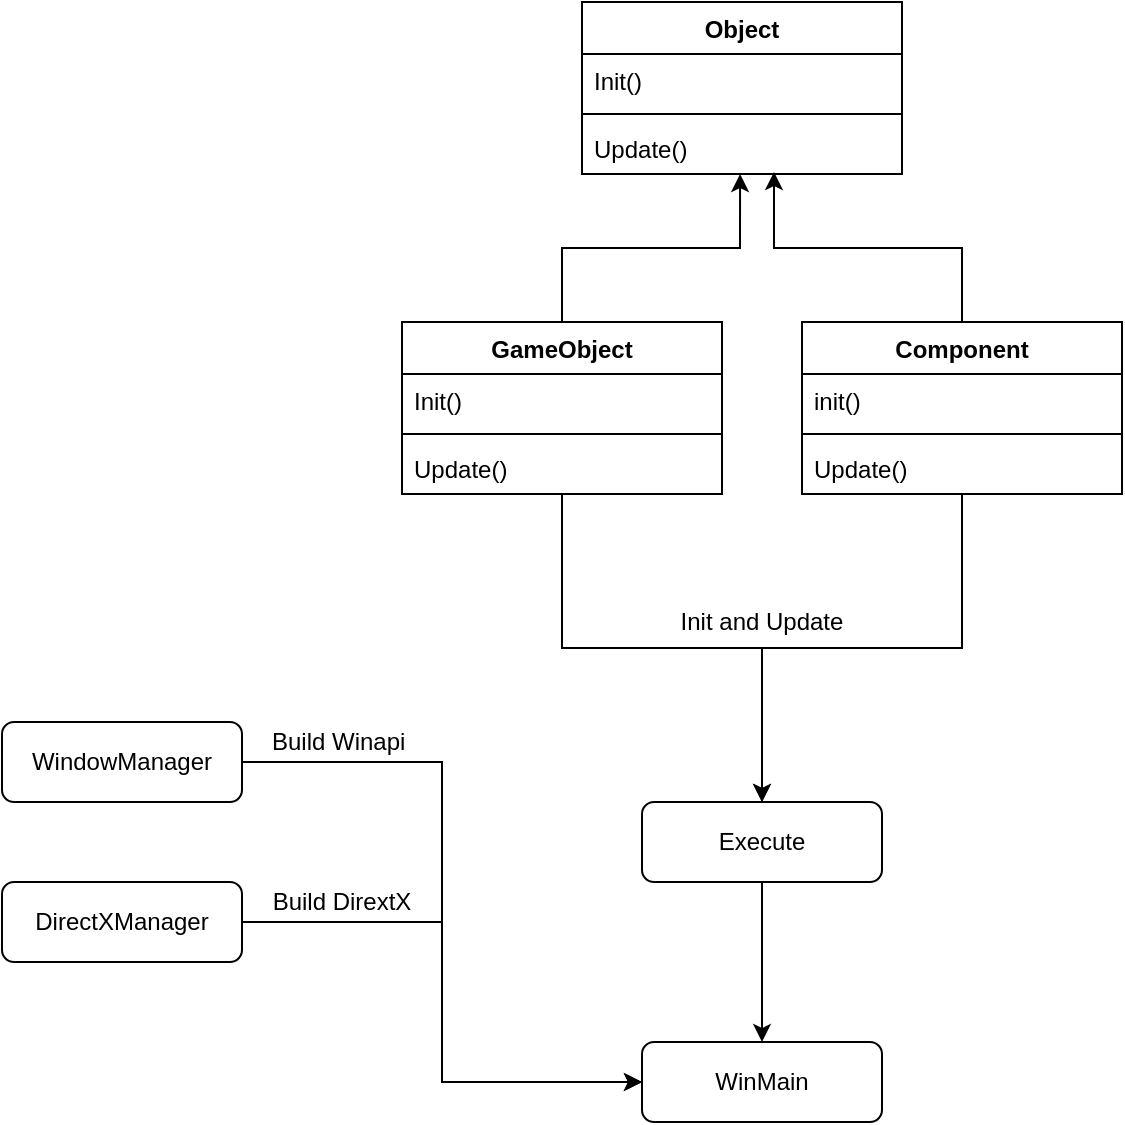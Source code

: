 <mxfile version="13.5.8" type="device"><diagram id="m5tOPZzSDpqci-xc9IRO" name="Page-1"><mxGraphModel dx="1422" dy="832" grid="1" gridSize="10" guides="1" tooltips="1" connect="1" arrows="1" fold="1" page="1" pageScale="1" pageWidth="827" pageHeight="1169" math="0" shadow="0"><root><mxCell id="0"/><mxCell id="1" parent="0"/><mxCell id="0meDaZpUsIg33q1g_got-7" style="edgeStyle=orthogonalEdgeStyle;rounded=0;orthogonalLoop=1;jettySize=auto;html=1;entryX=0;entryY=0.5;entryDx=0;entryDy=0;" parent="1" source="0meDaZpUsIg33q1g_got-3" target="0meDaZpUsIg33q1g_got-27" edge="1"><mxGeometry relative="1" as="geometry"/></mxCell><mxCell id="0meDaZpUsIg33q1g_got-3" value="DirectXManager" style="rounded=1;whiteSpace=wrap;html=1;" parent="1" vertex="1"><mxGeometry x="40" y="600" width="120" height="40" as="geometry"/></mxCell><mxCell id="0meDaZpUsIg33q1g_got-6" style="edgeStyle=orthogonalEdgeStyle;rounded=0;orthogonalLoop=1;jettySize=auto;html=1;entryX=0;entryY=0.5;entryDx=0;entryDy=0;" parent="1" source="0meDaZpUsIg33q1g_got-4" target="0meDaZpUsIg33q1g_got-27" edge="1"><mxGeometry relative="1" as="geometry"><mxPoint x="300" y="600" as="targetPoint"/></mxGeometry></mxCell><mxCell id="0meDaZpUsIg33q1g_got-4" value="WindowManager" style="rounded=1;whiteSpace=wrap;html=1;" parent="1" vertex="1"><mxGeometry x="40" y="520" width="120" height="40" as="geometry"/></mxCell><mxCell id="0meDaZpUsIg33q1g_got-28" value="" style="edgeStyle=orthogonalEdgeStyle;rounded=0;orthogonalLoop=1;jettySize=auto;html=1;" parent="1" source="0meDaZpUsIg33q1g_got-5" target="0meDaZpUsIg33q1g_got-27" edge="1"><mxGeometry relative="1" as="geometry"/></mxCell><mxCell id="0meDaZpUsIg33q1g_got-5" value="Execute" style="rounded=1;whiteSpace=wrap;html=1;" parent="1" vertex="1"><mxGeometry x="360" y="560" width="120" height="40" as="geometry"/></mxCell><mxCell id="0meDaZpUsIg33q1g_got-8" value="Build Winapi&amp;nbsp;" style="text;html=1;strokeColor=none;fillColor=none;align=center;verticalAlign=middle;whiteSpace=wrap;rounded=0;" parent="1" vertex="1"><mxGeometry x="160" y="520" width="100" height="20" as="geometry"/></mxCell><mxCell id="0meDaZpUsIg33q1g_got-9" value="Build DirextX" style="text;html=1;strokeColor=none;fillColor=none;align=center;verticalAlign=middle;whiteSpace=wrap;rounded=0;" parent="1" vertex="1"><mxGeometry x="170" y="600" width="80" height="20" as="geometry"/></mxCell><mxCell id="0meDaZpUsIg33q1g_got-10" value="Object" style="swimlane;fontStyle=1;align=center;verticalAlign=top;childLayout=stackLayout;horizontal=1;startSize=26;horizontalStack=0;resizeParent=1;resizeParentMax=0;resizeLast=0;collapsible=1;marginBottom=0;" parent="1" vertex="1"><mxGeometry x="330" y="160" width="160" height="86" as="geometry"/></mxCell><mxCell id="0meDaZpUsIg33q1g_got-11" value="Init()" style="text;strokeColor=none;fillColor=none;align=left;verticalAlign=top;spacingLeft=4;spacingRight=4;overflow=hidden;rotatable=0;points=[[0,0.5],[1,0.5]];portConstraint=eastwest;" parent="0meDaZpUsIg33q1g_got-10" vertex="1"><mxGeometry y="26" width="160" height="26" as="geometry"/></mxCell><mxCell id="0meDaZpUsIg33q1g_got-12" value="" style="line;strokeWidth=1;fillColor=none;align=left;verticalAlign=middle;spacingTop=-1;spacingLeft=3;spacingRight=3;rotatable=0;labelPosition=right;points=[];portConstraint=eastwest;" parent="0meDaZpUsIg33q1g_got-10" vertex="1"><mxGeometry y="52" width="160" height="8" as="geometry"/></mxCell><mxCell id="0meDaZpUsIg33q1g_got-13" value="Update()" style="text;strokeColor=none;fillColor=none;align=left;verticalAlign=top;spacingLeft=4;spacingRight=4;overflow=hidden;rotatable=0;points=[[0,0.5],[1,0.5]];portConstraint=eastwest;" parent="0meDaZpUsIg33q1g_got-10" vertex="1"><mxGeometry y="60" width="160" height="26" as="geometry"/></mxCell><mxCell id="0meDaZpUsIg33q1g_got-22" style="edgeStyle=orthogonalEdgeStyle;rounded=0;orthogonalLoop=1;jettySize=auto;html=1;entryX=0.494;entryY=1;entryDx=0;entryDy=0;entryPerimeter=0;" parent="1" source="0meDaZpUsIg33q1g_got-18" target="0meDaZpUsIg33q1g_got-13" edge="1"><mxGeometry relative="1" as="geometry"/></mxCell><mxCell id="0meDaZpUsIg33q1g_got-24" style="edgeStyle=orthogonalEdgeStyle;rounded=0;orthogonalLoop=1;jettySize=auto;html=1;" parent="1" source="0meDaZpUsIg33q1g_got-18" target="0meDaZpUsIg33q1g_got-5" edge="1"><mxGeometry relative="1" as="geometry"/></mxCell><mxCell id="0meDaZpUsIg33q1g_got-18" value="GameObject" style="swimlane;fontStyle=1;align=center;verticalAlign=top;childLayout=stackLayout;horizontal=1;startSize=26;horizontalStack=0;resizeParent=1;resizeParentMax=0;resizeLast=0;collapsible=1;marginBottom=0;" parent="1" vertex="1"><mxGeometry x="240" y="320" width="160" height="86" as="geometry"/></mxCell><mxCell id="0meDaZpUsIg33q1g_got-19" value="Init()" style="text;strokeColor=none;fillColor=none;align=left;verticalAlign=top;spacingLeft=4;spacingRight=4;overflow=hidden;rotatable=0;points=[[0,0.5],[1,0.5]];portConstraint=eastwest;" parent="0meDaZpUsIg33q1g_got-18" vertex="1"><mxGeometry y="26" width="160" height="26" as="geometry"/></mxCell><mxCell id="0meDaZpUsIg33q1g_got-20" value="" style="line;strokeWidth=1;fillColor=none;align=left;verticalAlign=middle;spacingTop=-1;spacingLeft=3;spacingRight=3;rotatable=0;labelPosition=right;points=[];portConstraint=eastwest;" parent="0meDaZpUsIg33q1g_got-18" vertex="1"><mxGeometry y="52" width="160" height="8" as="geometry"/></mxCell><mxCell id="0meDaZpUsIg33q1g_got-21" value="Update()" style="text;strokeColor=none;fillColor=none;align=left;verticalAlign=top;spacingLeft=4;spacingRight=4;overflow=hidden;rotatable=0;points=[[0,0.5],[1,0.5]];portConstraint=eastwest;" parent="0meDaZpUsIg33q1g_got-18" vertex="1"><mxGeometry y="60" width="160" height="26" as="geometry"/></mxCell><mxCell id="0meDaZpUsIg33q1g_got-23" style="edgeStyle=orthogonalEdgeStyle;rounded=0;orthogonalLoop=1;jettySize=auto;html=1;entryX=0.6;entryY=0.962;entryDx=0;entryDy=0;entryPerimeter=0;" parent="1" source="0meDaZpUsIg33q1g_got-14" target="0meDaZpUsIg33q1g_got-13" edge="1"><mxGeometry relative="1" as="geometry"/></mxCell><mxCell id="0meDaZpUsIg33q1g_got-25" style="edgeStyle=orthogonalEdgeStyle;rounded=0;orthogonalLoop=1;jettySize=auto;html=1;" parent="1" source="0meDaZpUsIg33q1g_got-14" target="0meDaZpUsIg33q1g_got-5" edge="1"><mxGeometry relative="1" as="geometry"/></mxCell><mxCell id="0meDaZpUsIg33q1g_got-14" value="Component" style="swimlane;fontStyle=1;align=center;verticalAlign=top;childLayout=stackLayout;horizontal=1;startSize=26;horizontalStack=0;resizeParent=1;resizeParentMax=0;resizeLast=0;collapsible=1;marginBottom=0;" parent="1" vertex="1"><mxGeometry x="440" y="320" width="160" height="86" as="geometry"/></mxCell><mxCell id="0meDaZpUsIg33q1g_got-15" value="init()" style="text;strokeColor=none;fillColor=none;align=left;verticalAlign=top;spacingLeft=4;spacingRight=4;overflow=hidden;rotatable=0;points=[[0,0.5],[1,0.5]];portConstraint=eastwest;" parent="0meDaZpUsIg33q1g_got-14" vertex="1"><mxGeometry y="26" width="160" height="26" as="geometry"/></mxCell><mxCell id="0meDaZpUsIg33q1g_got-16" value="" style="line;strokeWidth=1;fillColor=none;align=left;verticalAlign=middle;spacingTop=-1;spacingLeft=3;spacingRight=3;rotatable=0;labelPosition=right;points=[];portConstraint=eastwest;" parent="0meDaZpUsIg33q1g_got-14" vertex="1"><mxGeometry y="52" width="160" height="8" as="geometry"/></mxCell><mxCell id="0meDaZpUsIg33q1g_got-17" value="Update()" style="text;strokeColor=none;fillColor=none;align=left;verticalAlign=top;spacingLeft=4;spacingRight=4;overflow=hidden;rotatable=0;points=[[0,0.5],[1,0.5]];portConstraint=eastwest;" parent="0meDaZpUsIg33q1g_got-14" vertex="1"><mxGeometry y="60" width="160" height="26" as="geometry"/></mxCell><mxCell id="0meDaZpUsIg33q1g_got-26" value="Init and Update" style="text;html=1;strokeColor=none;fillColor=none;align=center;verticalAlign=middle;whiteSpace=wrap;rounded=0;" parent="1" vertex="1"><mxGeometry x="350" y="460" width="140" height="20" as="geometry"/></mxCell><mxCell id="0meDaZpUsIg33q1g_got-27" value="WinMain" style="rounded=1;whiteSpace=wrap;html=1;" parent="1" vertex="1"><mxGeometry x="360" y="680" width="120" height="40" as="geometry"/></mxCell></root></mxGraphModel></diagram></mxfile>
